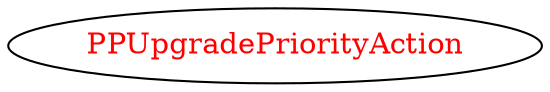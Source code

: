 digraph dependencyGraph {
 concentrate=true;
 ranksep="2.0";
 rankdir="LR"; 
 splines="ortho";
"PPUpgradePriorityAction" [fontcolor="red"];
}